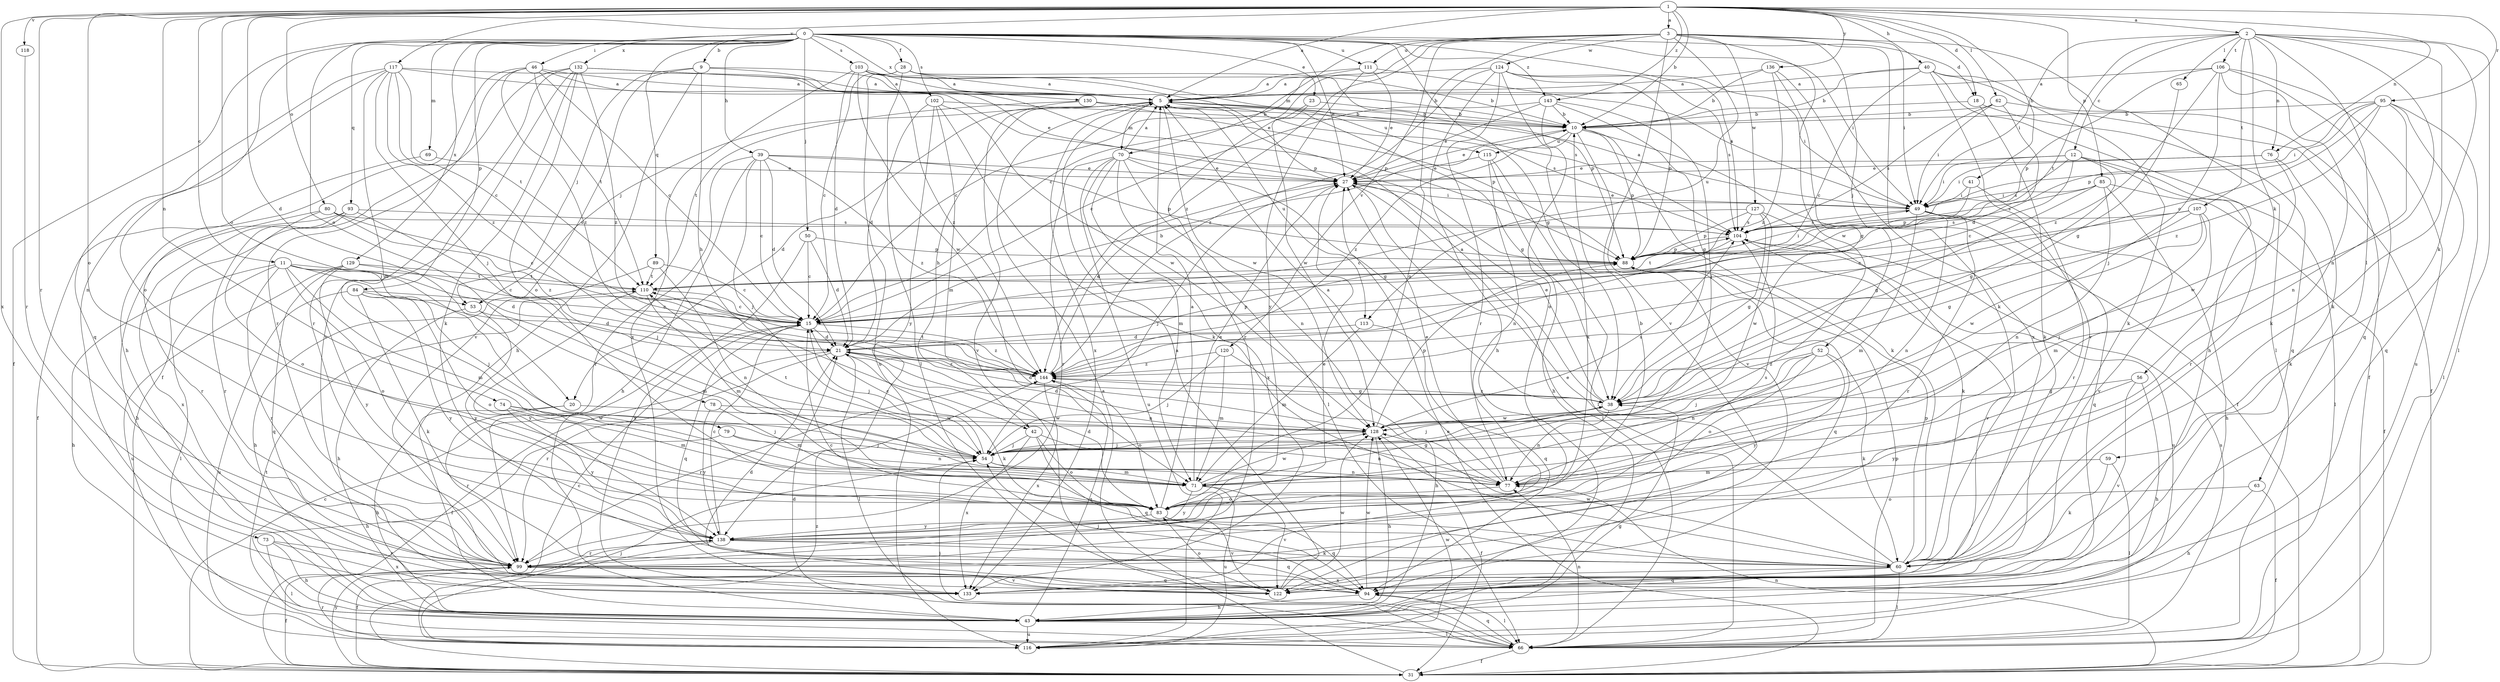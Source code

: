 strict digraph  {
0;
1;
2;
3;
5;
9;
10;
11;
12;
15;
18;
20;
21;
23;
27;
28;
31;
38;
39;
40;
41;
42;
43;
46;
49;
50;
52;
53;
54;
56;
59;
60;
62;
63;
65;
66;
69;
70;
71;
73;
74;
76;
77;
78;
79;
80;
83;
84;
85;
88;
89;
93;
94;
95;
99;
102;
103;
104;
106;
107;
110;
111;
113;
115;
116;
117;
118;
120;
122;
124;
127;
128;
129;
130;
132;
133;
136;
138;
143;
144;
0 -> 9  [label=b];
0 -> 18  [label=d];
0 -> 23  [label=e];
0 -> 27  [label=e];
0 -> 28  [label=f];
0 -> 31  [label=f];
0 -> 38  [label=g];
0 -> 39  [label=h];
0 -> 46  [label=i];
0 -> 49  [label=i];
0 -> 50  [label=j];
0 -> 69  [label=m];
0 -> 73  [label=n];
0 -> 78  [label=o];
0 -> 84  [label=p];
0 -> 89  [label=q];
0 -> 93  [label=q];
0 -> 102  [label=s];
0 -> 103  [label=s];
0 -> 104  [label=s];
0 -> 111  [label=u];
0 -> 129  [label=x];
0 -> 130  [label=x];
0 -> 132  [label=x];
0 -> 143  [label=z];
1 -> 2  [label=a];
1 -> 3  [label=a];
1 -> 5  [label=a];
1 -> 10  [label=b];
1 -> 11  [label=c];
1 -> 18  [label=d];
1 -> 20  [label=d];
1 -> 40  [label=h];
1 -> 41  [label=h];
1 -> 62  [label=l];
1 -> 74  [label=n];
1 -> 76  [label=n];
1 -> 79  [label=o];
1 -> 80  [label=o];
1 -> 83  [label=o];
1 -> 85  [label=p];
1 -> 95  [label=r];
1 -> 99  [label=r];
1 -> 117  [label=v];
1 -> 118  [label=v];
1 -> 133  [label=x];
1 -> 136  [label=y];
1 -> 143  [label=z];
2 -> 12  [label=c];
2 -> 49  [label=i];
2 -> 56  [label=k];
2 -> 59  [label=k];
2 -> 60  [label=k];
2 -> 63  [label=l];
2 -> 65  [label=l];
2 -> 66  [label=l];
2 -> 76  [label=n];
2 -> 77  [label=n];
2 -> 106  [label=t];
2 -> 107  [label=t];
2 -> 110  [label=t];
3 -> 15  [label=c];
3 -> 49  [label=i];
3 -> 52  [label=j];
3 -> 60  [label=k];
3 -> 66  [label=l];
3 -> 70  [label=m];
3 -> 83  [label=o];
3 -> 111  [label=u];
3 -> 113  [label=u];
3 -> 120  [label=v];
3 -> 122  [label=v];
3 -> 124  [label=w];
3 -> 127  [label=w];
3 -> 128  [label=w];
3 -> 144  [label=z];
5 -> 10  [label=b];
5 -> 20  [label=d];
5 -> 38  [label=g];
5 -> 42  [label=h];
5 -> 53  [label=j];
5 -> 70  [label=m];
5 -> 113  [label=u];
5 -> 115  [label=u];
5 -> 128  [label=w];
5 -> 133  [label=x];
9 -> 5  [label=a];
9 -> 42  [label=h];
9 -> 43  [label=h];
9 -> 53  [label=j];
9 -> 88  [label=p];
9 -> 122  [label=v];
10 -> 27  [label=e];
10 -> 31  [label=f];
10 -> 60  [label=k];
10 -> 88  [label=p];
10 -> 115  [label=u];
10 -> 122  [label=v];
10 -> 144  [label=z];
11 -> 21  [label=d];
11 -> 43  [label=h];
11 -> 53  [label=j];
11 -> 54  [label=j];
11 -> 66  [label=l];
11 -> 71  [label=m];
11 -> 83  [label=o];
11 -> 99  [label=r];
11 -> 110  [label=t];
12 -> 15  [label=c];
12 -> 27  [label=e];
12 -> 38  [label=g];
12 -> 49  [label=i];
12 -> 66  [label=l];
12 -> 99  [label=r];
12 -> 104  [label=s];
15 -> 21  [label=d];
15 -> 54  [label=j];
15 -> 94  [label=q];
15 -> 144  [label=z];
18 -> 10  [label=b];
18 -> 60  [label=k];
18 -> 94  [label=q];
20 -> 43  [label=h];
20 -> 99  [label=r];
20 -> 128  [label=w];
21 -> 10  [label=b];
21 -> 31  [label=f];
21 -> 60  [label=k];
21 -> 66  [label=l];
21 -> 77  [label=n];
21 -> 88  [label=p];
21 -> 99  [label=r];
21 -> 144  [label=z];
23 -> 10  [label=b];
23 -> 99  [label=r];
23 -> 128  [label=w];
27 -> 49  [label=i];
27 -> 54  [label=j];
27 -> 66  [label=l];
28 -> 5  [label=a];
28 -> 10  [label=b];
28 -> 15  [label=c];
28 -> 66  [label=l];
28 -> 88  [label=p];
28 -> 116  [label=u];
31 -> 5  [label=a];
31 -> 15  [label=c];
31 -> 27  [label=e];
31 -> 77  [label=n];
31 -> 138  [label=y];
31 -> 144  [label=z];
38 -> 5  [label=a];
38 -> 21  [label=d];
38 -> 27  [label=e];
38 -> 54  [label=j];
38 -> 77  [label=n];
38 -> 128  [label=w];
38 -> 144  [label=z];
39 -> 15  [label=c];
39 -> 21  [label=d];
39 -> 27  [label=e];
39 -> 43  [label=h];
39 -> 54  [label=j];
39 -> 88  [label=p];
39 -> 99  [label=r];
39 -> 144  [label=z];
40 -> 5  [label=a];
40 -> 10  [label=b];
40 -> 15  [label=c];
40 -> 31  [label=f];
40 -> 43  [label=h];
40 -> 60  [label=k];
40 -> 122  [label=v];
41 -> 49  [label=i];
41 -> 88  [label=p];
41 -> 99  [label=r];
42 -> 54  [label=j];
42 -> 77  [label=n];
42 -> 83  [label=o];
42 -> 94  [label=q];
42 -> 133  [label=x];
43 -> 66  [label=l];
43 -> 116  [label=u];
43 -> 144  [label=z];
46 -> 5  [label=a];
46 -> 15  [label=c];
46 -> 43  [label=h];
46 -> 88  [label=p];
46 -> 99  [label=r];
46 -> 110  [label=t];
46 -> 144  [label=z];
49 -> 5  [label=a];
49 -> 27  [label=e];
49 -> 43  [label=h];
49 -> 71  [label=m];
49 -> 77  [label=n];
49 -> 94  [label=q];
49 -> 99  [label=r];
49 -> 104  [label=s];
50 -> 15  [label=c];
50 -> 21  [label=d];
50 -> 88  [label=p];
50 -> 133  [label=x];
52 -> 54  [label=j];
52 -> 60  [label=k];
52 -> 77  [label=n];
52 -> 83  [label=o];
52 -> 138  [label=y];
52 -> 144  [label=z];
53 -> 43  [label=h];
53 -> 71  [label=m];
53 -> 138  [label=y];
54 -> 15  [label=c];
54 -> 71  [label=m];
54 -> 77  [label=n];
54 -> 110  [label=t];
56 -> 38  [label=g];
56 -> 43  [label=h];
56 -> 122  [label=v];
56 -> 138  [label=y];
59 -> 60  [label=k];
59 -> 66  [label=l];
59 -> 71  [label=m];
60 -> 15  [label=c];
60 -> 27  [label=e];
60 -> 66  [label=l];
60 -> 88  [label=p];
60 -> 94  [label=q];
60 -> 128  [label=w];
60 -> 133  [label=x];
62 -> 10  [label=b];
62 -> 21  [label=d];
62 -> 31  [label=f];
62 -> 49  [label=i];
62 -> 104  [label=s];
63 -> 31  [label=f];
63 -> 43  [label=h];
63 -> 83  [label=o];
65 -> 38  [label=g];
66 -> 21  [label=d];
66 -> 31  [label=f];
66 -> 54  [label=j];
66 -> 77  [label=n];
66 -> 88  [label=p];
66 -> 94  [label=q];
66 -> 104  [label=s];
66 -> 110  [label=t];
69 -> 27  [label=e];
69 -> 31  [label=f];
70 -> 5  [label=a];
70 -> 27  [label=e];
70 -> 38  [label=g];
70 -> 66  [label=l];
70 -> 71  [label=m];
70 -> 77  [label=n];
70 -> 99  [label=r];
70 -> 116  [label=u];
70 -> 133  [label=x];
71 -> 27  [label=e];
71 -> 38  [label=g];
71 -> 116  [label=u];
71 -> 122  [label=v];
71 -> 128  [label=w];
71 -> 138  [label=y];
73 -> 43  [label=h];
73 -> 66  [label=l];
73 -> 99  [label=r];
73 -> 133  [label=x];
74 -> 54  [label=j];
74 -> 71  [label=m];
74 -> 128  [label=w];
74 -> 138  [label=y];
76 -> 27  [label=e];
76 -> 49  [label=i];
76 -> 60  [label=k];
76 -> 128  [label=w];
77 -> 5  [label=a];
77 -> 27  [label=e];
77 -> 83  [label=o];
78 -> 71  [label=m];
78 -> 128  [label=w];
78 -> 138  [label=y];
79 -> 43  [label=h];
79 -> 54  [label=j];
79 -> 77  [label=n];
80 -> 15  [label=c];
80 -> 83  [label=o];
80 -> 99  [label=r];
80 -> 104  [label=s];
80 -> 144  [label=z];
83 -> 5  [label=a];
83 -> 10  [label=b];
83 -> 21  [label=d];
83 -> 94  [label=q];
83 -> 104  [label=s];
83 -> 122  [label=v];
83 -> 138  [label=y];
84 -> 15  [label=c];
84 -> 21  [label=d];
84 -> 60  [label=k];
84 -> 83  [label=o];
84 -> 116  [label=u];
84 -> 138  [label=y];
85 -> 31  [label=f];
85 -> 38  [label=g];
85 -> 49  [label=i];
85 -> 77  [label=n];
85 -> 104  [label=s];
85 -> 122  [label=v];
88 -> 49  [label=i];
88 -> 94  [label=q];
88 -> 104  [label=s];
88 -> 110  [label=t];
89 -> 15  [label=c];
89 -> 43  [label=h];
89 -> 77  [label=n];
89 -> 110  [label=t];
93 -> 43  [label=h];
93 -> 54  [label=j];
93 -> 99  [label=r];
93 -> 104  [label=s];
93 -> 133  [label=x];
94 -> 43  [label=h];
94 -> 54  [label=j];
94 -> 66  [label=l];
94 -> 128  [label=w];
95 -> 10  [label=b];
95 -> 15  [label=c];
95 -> 49  [label=i];
95 -> 66  [label=l];
95 -> 77  [label=n];
95 -> 88  [label=p];
95 -> 94  [label=q];
95 -> 144  [label=z];
99 -> 31  [label=f];
99 -> 94  [label=q];
99 -> 122  [label=v];
102 -> 10  [label=b];
102 -> 21  [label=d];
102 -> 60  [label=k];
102 -> 71  [label=m];
102 -> 128  [label=w];
102 -> 138  [label=y];
103 -> 5  [label=a];
103 -> 21  [label=d];
103 -> 27  [label=e];
103 -> 104  [label=s];
103 -> 128  [label=w];
103 -> 133  [label=x];
103 -> 144  [label=z];
104 -> 88  [label=p];
104 -> 110  [label=t];
104 -> 116  [label=u];
104 -> 122  [label=v];
106 -> 5  [label=a];
106 -> 54  [label=j];
106 -> 60  [label=k];
106 -> 88  [label=p];
106 -> 94  [label=q];
106 -> 116  [label=u];
106 -> 144  [label=z];
107 -> 15  [label=c];
107 -> 38  [label=g];
107 -> 54  [label=j];
107 -> 71  [label=m];
107 -> 104  [label=s];
107 -> 128  [label=w];
110 -> 15  [label=c];
110 -> 71  [label=m];
110 -> 138  [label=y];
111 -> 5  [label=a];
111 -> 15  [label=c];
111 -> 27  [label=e];
111 -> 49  [label=i];
111 -> 138  [label=y];
113 -> 21  [label=d];
113 -> 71  [label=m];
113 -> 94  [label=q];
115 -> 27  [label=e];
115 -> 43  [label=h];
115 -> 66  [label=l];
115 -> 77  [label=n];
116 -> 15  [label=c];
116 -> 38  [label=g];
116 -> 54  [label=j];
116 -> 99  [label=r];
116 -> 128  [label=w];
117 -> 5  [label=a];
117 -> 10  [label=b];
117 -> 15  [label=c];
117 -> 54  [label=j];
117 -> 71  [label=m];
117 -> 83  [label=o];
117 -> 94  [label=q];
117 -> 110  [label=t];
117 -> 144  [label=z];
118 -> 99  [label=r];
120 -> 43  [label=h];
120 -> 54  [label=j];
120 -> 71  [label=m];
120 -> 144  [label=z];
122 -> 5  [label=a];
122 -> 21  [label=d];
122 -> 83  [label=o];
122 -> 128  [label=w];
124 -> 5  [label=a];
124 -> 43  [label=h];
124 -> 49  [label=i];
124 -> 88  [label=p];
124 -> 99  [label=r];
124 -> 104  [label=s];
124 -> 133  [label=x];
124 -> 144  [label=z];
127 -> 15  [label=c];
127 -> 38  [label=g];
127 -> 60  [label=k];
127 -> 88  [label=p];
127 -> 104  [label=s];
127 -> 128  [label=w];
128 -> 21  [label=d];
128 -> 31  [label=f];
128 -> 43  [label=h];
128 -> 54  [label=j];
128 -> 88  [label=p];
128 -> 104  [label=s];
129 -> 15  [label=c];
129 -> 94  [label=q];
129 -> 110  [label=t];
129 -> 116  [label=u];
129 -> 138  [label=y];
130 -> 10  [label=b];
130 -> 88  [label=p];
130 -> 104  [label=s];
130 -> 110  [label=t];
130 -> 122  [label=v];
132 -> 5  [label=a];
132 -> 27  [label=e];
132 -> 31  [label=f];
132 -> 60  [label=k];
132 -> 83  [label=o];
132 -> 99  [label=r];
132 -> 122  [label=v];
132 -> 144  [label=z];
136 -> 5  [label=a];
136 -> 10  [label=b];
136 -> 38  [label=g];
136 -> 133  [label=x];
136 -> 144  [label=z];
138 -> 15  [label=c];
138 -> 27  [label=e];
138 -> 31  [label=f];
138 -> 60  [label=k];
138 -> 94  [label=q];
138 -> 99  [label=r];
143 -> 10  [label=b];
143 -> 15  [label=c];
143 -> 27  [label=e];
143 -> 38  [label=g];
143 -> 54  [label=j];
143 -> 83  [label=o];
144 -> 27  [label=e];
144 -> 38  [label=g];
144 -> 83  [label=o];
144 -> 99  [label=r];
144 -> 110  [label=t];
144 -> 133  [label=x];
}
